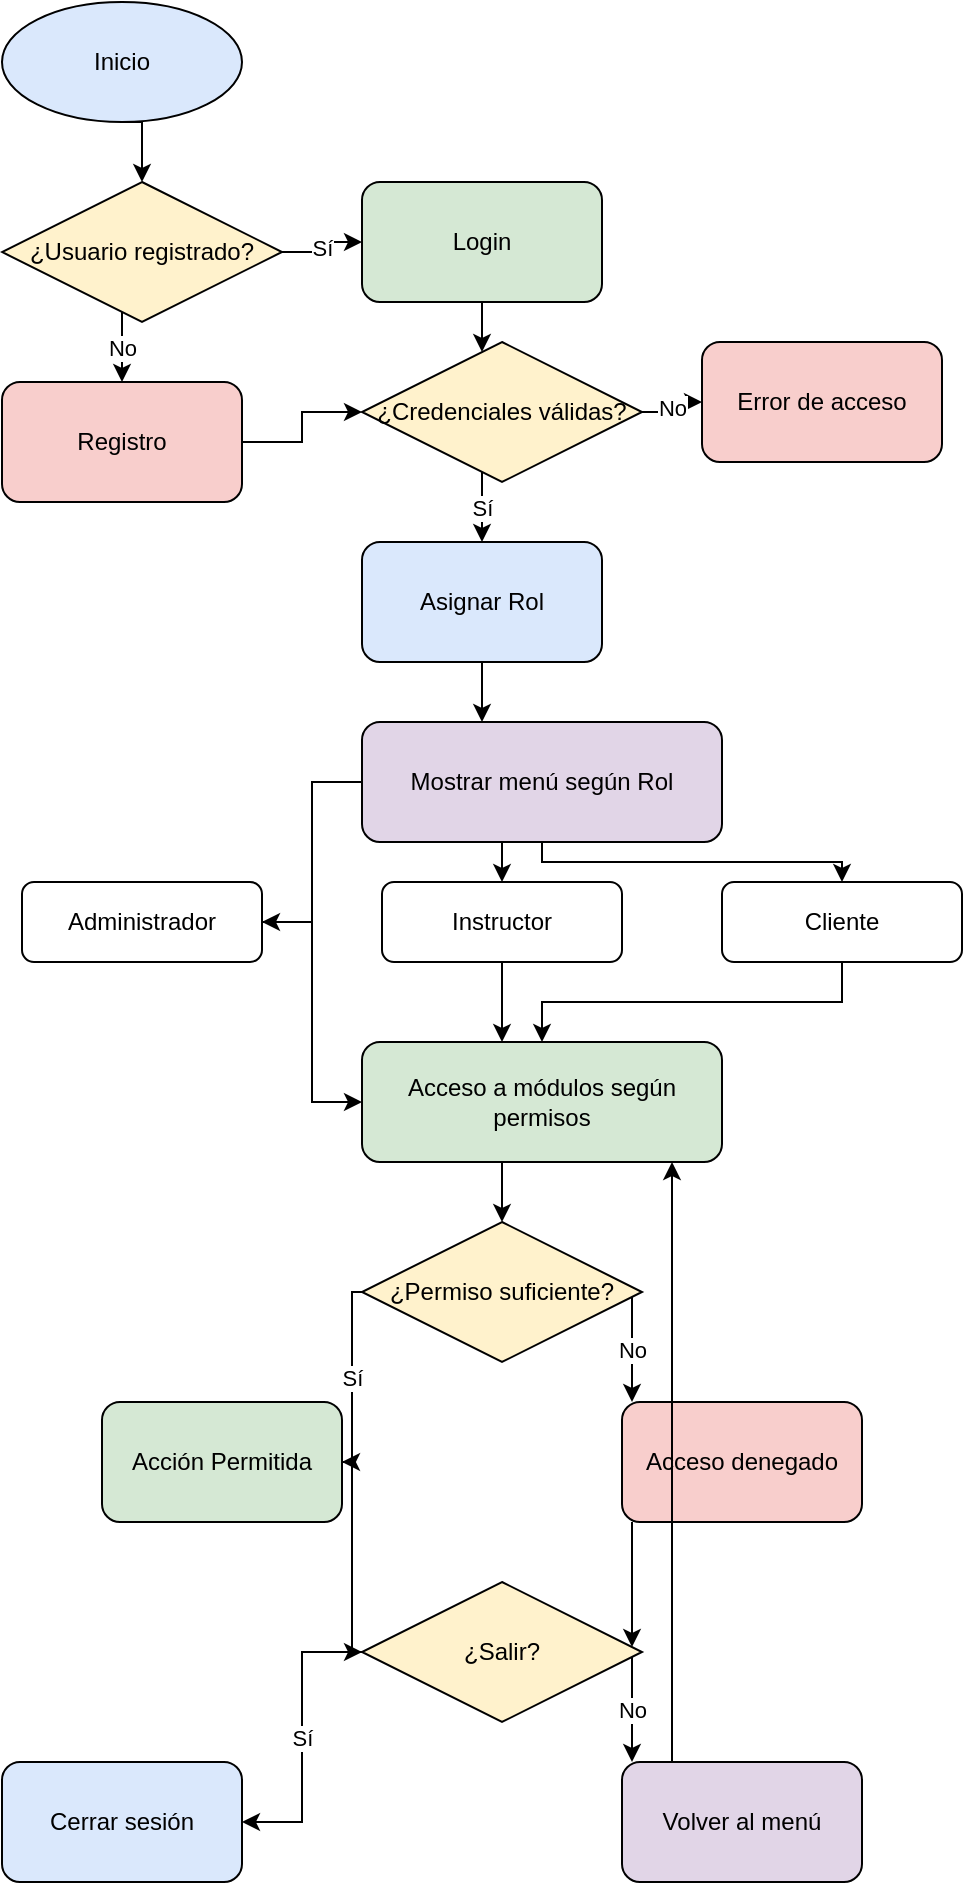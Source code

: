 <mxfile version="28.0.5">
  <diagram name="Página-1" id="6I9fO5M-Wvt5ASJzwq-T">
    <mxGraphModel dx="1281" dy="535" grid="1" gridSize="10" guides="1" tooltips="1" connect="1" arrows="1" fold="1" page="1" pageScale="1" pageWidth="827" pageHeight="1169" math="0" shadow="0">
      <root>
        <mxCell id="0" />
        <mxCell id="1" parent="0" />
        <mxCell id="LhfeiGHF28msuxDLN_1B-1" value="Inicio" style="ellipse;whiteSpace=wrap;html=1;fillColor=#dae8fc;" vertex="1" parent="1">
          <mxGeometry x="60" y="40" width="120" height="60" as="geometry" />
        </mxCell>
        <mxCell id="LhfeiGHF28msuxDLN_1B-2" value="¿Usuario registrado?" style="rhombus;whiteSpace=wrap;html=1;fillColor=#fff2cc;" vertex="1" parent="1">
          <mxGeometry x="60" y="130" width="140" height="70" as="geometry" />
        </mxCell>
        <mxCell id="LhfeiGHF28msuxDLN_1B-3" value="Login" style="rounded=1;whiteSpace=wrap;html=1;fillColor=#d5e8d4;" vertex="1" parent="1">
          <mxGeometry x="240" y="130" width="120" height="60" as="geometry" />
        </mxCell>
        <mxCell id="LhfeiGHF28msuxDLN_1B-4" value="Registro" style="rounded=1;whiteSpace=wrap;html=1;fillColor=#f8cecc;" vertex="1" parent="1">
          <mxGeometry x="60" y="230" width="120" height="60" as="geometry" />
        </mxCell>
        <mxCell id="LhfeiGHF28msuxDLN_1B-5" value="¿Credenciales válidas?" style="rhombus;whiteSpace=wrap;html=1;fillColor=#fff2cc;" vertex="1" parent="1">
          <mxGeometry x="240" y="210" width="140" height="70" as="geometry" />
        </mxCell>
        <mxCell id="LhfeiGHF28msuxDLN_1B-6" value="Error de acceso" style="rounded=1;whiteSpace=wrap;html=1;fillColor=#f8cecc;" vertex="1" parent="1">
          <mxGeometry x="410" y="210" width="120" height="60" as="geometry" />
        </mxCell>
        <mxCell id="LhfeiGHF28msuxDLN_1B-7" value="Asignar Rol" style="rounded=1;whiteSpace=wrap;html=1;fillColor=#dae8fc;" vertex="1" parent="1">
          <mxGeometry x="240" y="310" width="120" height="60" as="geometry" />
        </mxCell>
        <mxCell id="LhfeiGHF28msuxDLN_1B-8" value="Mostrar menú según Rol" style="rounded=1;whiteSpace=wrap;html=1;fillColor=#e1d5e7;" vertex="1" parent="1">
          <mxGeometry x="240" y="400" width="180" height="60" as="geometry" />
        </mxCell>
        <mxCell id="LhfeiGHF28msuxDLN_1B-9" value="Administrador" style="rounded=1;whiteSpace=wrap;html=1;fillColor=#fff;" vertex="1" parent="1">
          <mxGeometry x="70" y="480" width="120" height="40" as="geometry" />
        </mxCell>
        <mxCell id="LhfeiGHF28msuxDLN_1B-10" value="Instructor" style="rounded=1;whiteSpace=wrap;html=1;fillColor=#fff;" vertex="1" parent="1">
          <mxGeometry x="250" y="480" width="120" height="40" as="geometry" />
        </mxCell>
        <mxCell id="LhfeiGHF28msuxDLN_1B-11" value="Cliente" style="rounded=1;whiteSpace=wrap;html=1;fillColor=#fff;" vertex="1" parent="1">
          <mxGeometry x="420" y="480" width="120" height="40" as="geometry" />
        </mxCell>
        <mxCell id="LhfeiGHF28msuxDLN_1B-12" value="Acceso a módulos según permisos" style="rounded=1;whiteSpace=wrap;html=1;fillColor=#d5e8d4;" vertex="1" parent="1">
          <mxGeometry x="240" y="560" width="180" height="60" as="geometry" />
        </mxCell>
        <mxCell id="LhfeiGHF28msuxDLN_1B-13" value="¿Permiso suficiente?" style="rhombus;whiteSpace=wrap;html=1;fillColor=#fff2cc;" vertex="1" parent="1">
          <mxGeometry x="240" y="650" width="140" height="70" as="geometry" />
        </mxCell>
        <mxCell id="LhfeiGHF28msuxDLN_1B-14" value="Acción Permitida" style="rounded=1;whiteSpace=wrap;html=1;fillColor=#d5e8d4;" vertex="1" parent="1">
          <mxGeometry x="110" y="740" width="120" height="60" as="geometry" />
        </mxCell>
        <mxCell id="LhfeiGHF28msuxDLN_1B-15" value="Acceso denegado" style="rounded=1;whiteSpace=wrap;html=1;fillColor=#f8cecc;" vertex="1" parent="1">
          <mxGeometry x="370" y="740" width="120" height="60" as="geometry" />
        </mxCell>
        <mxCell id="LhfeiGHF28msuxDLN_1B-16" value="¿Salir?" style="rhombus;whiteSpace=wrap;html=1;fillColor=#fff2cc;" vertex="1" parent="1">
          <mxGeometry x="240" y="830" width="140" height="70" as="geometry" />
        </mxCell>
        <mxCell id="LhfeiGHF28msuxDLN_1B-17" value="Cerrar sesión" style="rounded=1;whiteSpace=wrap;html=1;fillColor=#dae8fc;" vertex="1" parent="1">
          <mxGeometry x="60" y="920" width="120" height="60" as="geometry" />
        </mxCell>
        <mxCell id="LhfeiGHF28msuxDLN_1B-18" value="Volver al menú" style="rounded=1;whiteSpace=wrap;html=1;fillColor=#e1d5e7;" vertex="1" parent="1">
          <mxGeometry x="370" y="920" width="120" height="60" as="geometry" />
        </mxCell>
        <mxCell id="LhfeiGHF28msuxDLN_1B-19" style="edgeStyle=orthogonalEdgeStyle;rounded=0;orthogonalLoop=1;jettySize=auto;html=1;exitX=0.5;exitY=1;exitDx=0;exitDy=0;entryX=0.5;entryY=0;entryDx=0;entryDy=0;" edge="1" parent="1" source="LhfeiGHF28msuxDLN_1B-1" target="LhfeiGHF28msuxDLN_1B-2">
          <mxGeometry relative="1" as="geometry" />
        </mxCell>
        <mxCell id="LhfeiGHF28msuxDLN_1B-20" value="Sí" style="edgeStyle=elbowEdgeStyle;rounded=0;orthogonalLoop=1;jettySize=auto;html=1;" edge="1" parent="1" source="LhfeiGHF28msuxDLN_1B-2" target="LhfeiGHF28msuxDLN_1B-3">
          <mxGeometry relative="1" as="geometry" />
        </mxCell>
        <mxCell id="LhfeiGHF28msuxDLN_1B-21" value="No" style="edgeStyle=elbowEdgeStyle;rounded=0;orthogonalLoop=1;jettySize=auto;html=1;" edge="1" parent="1" source="LhfeiGHF28msuxDLN_1B-2" target="LhfeiGHF28msuxDLN_1B-4">
          <mxGeometry relative="1" as="geometry" />
        </mxCell>
        <mxCell id="LhfeiGHF28msuxDLN_1B-22" style="edgeStyle=elbowEdgeStyle;rounded=0;orthogonalLoop=1;jettySize=auto;html=1;" edge="1" parent="1" source="LhfeiGHF28msuxDLN_1B-3" target="LhfeiGHF28msuxDLN_1B-5">
          <mxGeometry relative="1" as="geometry" />
        </mxCell>
        <mxCell id="LhfeiGHF28msuxDLN_1B-23" style="edgeStyle=elbowEdgeStyle;rounded=0;orthogonalLoop=1;jettySize=auto;html=1;" edge="1" parent="1" source="LhfeiGHF28msuxDLN_1B-4" target="LhfeiGHF28msuxDLN_1B-5">
          <mxGeometry relative="1" as="geometry" />
        </mxCell>
        <mxCell id="LhfeiGHF28msuxDLN_1B-24" value="No" style="edgeStyle=elbowEdgeStyle;rounded=0;orthogonalLoop=1;jettySize=auto;html=1;" edge="1" parent="1" source="LhfeiGHF28msuxDLN_1B-5" target="LhfeiGHF28msuxDLN_1B-6">
          <mxGeometry relative="1" as="geometry" />
        </mxCell>
        <mxCell id="LhfeiGHF28msuxDLN_1B-25" value="Sí" style="edgeStyle=elbowEdgeStyle;rounded=0;orthogonalLoop=1;jettySize=auto;html=1;" edge="1" parent="1" source="LhfeiGHF28msuxDLN_1B-5" target="LhfeiGHF28msuxDLN_1B-7">
          <mxGeometry relative="1" as="geometry" />
        </mxCell>
        <mxCell id="LhfeiGHF28msuxDLN_1B-26" style="edgeStyle=elbowEdgeStyle;rounded=0;orthogonalLoop=1;jettySize=auto;html=1;" edge="1" parent="1" source="LhfeiGHF28msuxDLN_1B-7" target="LhfeiGHF28msuxDLN_1B-8">
          <mxGeometry relative="1" as="geometry" />
        </mxCell>
        <mxCell id="LhfeiGHF28msuxDLN_1B-27" style="edgeStyle=elbowEdgeStyle;rounded=0;orthogonalLoop=1;jettySize=auto;html=1;" edge="1" parent="1" source="LhfeiGHF28msuxDLN_1B-8" target="LhfeiGHF28msuxDLN_1B-9">
          <mxGeometry relative="1" as="geometry" />
        </mxCell>
        <mxCell id="LhfeiGHF28msuxDLN_1B-28" style="edgeStyle=elbowEdgeStyle;rounded=0;orthogonalLoop=1;jettySize=auto;html=1;" edge="1" parent="1" source="LhfeiGHF28msuxDLN_1B-8" target="LhfeiGHF28msuxDLN_1B-10">
          <mxGeometry relative="1" as="geometry" />
        </mxCell>
        <mxCell id="LhfeiGHF28msuxDLN_1B-29" style="edgeStyle=elbowEdgeStyle;rounded=0;orthogonalLoop=1;jettySize=auto;html=1;" edge="1" parent="1" source="LhfeiGHF28msuxDLN_1B-8" target="LhfeiGHF28msuxDLN_1B-11">
          <mxGeometry relative="1" as="geometry" />
        </mxCell>
        <mxCell id="LhfeiGHF28msuxDLN_1B-30" style="edgeStyle=elbowEdgeStyle;rounded=0;orthogonalLoop=1;jettySize=auto;html=1;" edge="1" parent="1" source="LhfeiGHF28msuxDLN_1B-9" target="LhfeiGHF28msuxDLN_1B-12">
          <mxGeometry relative="1" as="geometry" />
        </mxCell>
        <mxCell id="LhfeiGHF28msuxDLN_1B-31" style="edgeStyle=elbowEdgeStyle;rounded=0;orthogonalLoop=1;jettySize=auto;html=1;" edge="1" parent="1" source="LhfeiGHF28msuxDLN_1B-10" target="LhfeiGHF28msuxDLN_1B-12">
          <mxGeometry relative="1" as="geometry" />
        </mxCell>
        <mxCell id="LhfeiGHF28msuxDLN_1B-32" style="edgeStyle=elbowEdgeStyle;rounded=0;orthogonalLoop=1;jettySize=auto;html=1;" edge="1" parent="1" source="LhfeiGHF28msuxDLN_1B-11" target="LhfeiGHF28msuxDLN_1B-12">
          <mxGeometry relative="1" as="geometry" />
        </mxCell>
        <mxCell id="LhfeiGHF28msuxDLN_1B-33" style="edgeStyle=elbowEdgeStyle;rounded=0;orthogonalLoop=1;jettySize=auto;html=1;" edge="1" parent="1" source="LhfeiGHF28msuxDLN_1B-12" target="LhfeiGHF28msuxDLN_1B-13">
          <mxGeometry relative="1" as="geometry" />
        </mxCell>
        <mxCell id="LhfeiGHF28msuxDLN_1B-34" value="Sí" style="edgeStyle=elbowEdgeStyle;rounded=0;orthogonalLoop=1;jettySize=auto;html=1;" edge="1" parent="1" source="LhfeiGHF28msuxDLN_1B-13" target="LhfeiGHF28msuxDLN_1B-14">
          <mxGeometry relative="1" as="geometry" />
        </mxCell>
        <mxCell id="LhfeiGHF28msuxDLN_1B-35" value="No" style="edgeStyle=elbowEdgeStyle;rounded=0;orthogonalLoop=1;jettySize=auto;html=1;" edge="1" parent="1" source="LhfeiGHF28msuxDLN_1B-13" target="LhfeiGHF28msuxDLN_1B-15">
          <mxGeometry relative="1" as="geometry" />
        </mxCell>
        <mxCell id="LhfeiGHF28msuxDLN_1B-36" style="edgeStyle=elbowEdgeStyle;rounded=0;orthogonalLoop=1;jettySize=auto;html=1;" edge="1" parent="1" source="LhfeiGHF28msuxDLN_1B-14" target="LhfeiGHF28msuxDLN_1B-16">
          <mxGeometry relative="1" as="geometry" />
        </mxCell>
        <mxCell id="LhfeiGHF28msuxDLN_1B-37" style="edgeStyle=elbowEdgeStyle;rounded=0;orthogonalLoop=1;jettySize=auto;html=1;" edge="1" parent="1" source="LhfeiGHF28msuxDLN_1B-15" target="LhfeiGHF28msuxDLN_1B-16">
          <mxGeometry relative="1" as="geometry" />
        </mxCell>
        <mxCell id="LhfeiGHF28msuxDLN_1B-38" value="Sí" style="edgeStyle=elbowEdgeStyle;rounded=0;orthogonalLoop=1;jettySize=auto;html=1;" edge="1" parent="1" source="LhfeiGHF28msuxDLN_1B-16" target="LhfeiGHF28msuxDLN_1B-17">
          <mxGeometry relative="1" as="geometry" />
        </mxCell>
        <mxCell id="LhfeiGHF28msuxDLN_1B-39" value="No" style="edgeStyle=elbowEdgeStyle;rounded=0;orthogonalLoop=1;jettySize=auto;html=1;" edge="1" parent="1" source="LhfeiGHF28msuxDLN_1B-16" target="LhfeiGHF28msuxDLN_1B-18">
          <mxGeometry relative="1" as="geometry" />
        </mxCell>
        <mxCell id="LhfeiGHF28msuxDLN_1B-40" style="edgeStyle=elbowEdgeStyle;rounded=0;orthogonalLoop=1;jettySize=auto;html=1;" edge="1" parent="1" source="LhfeiGHF28msuxDLN_1B-18" target="LhfeiGHF28msuxDLN_1B-12">
          <mxGeometry relative="1" as="geometry" />
        </mxCell>
      </root>
    </mxGraphModel>
  </diagram>
</mxfile>

